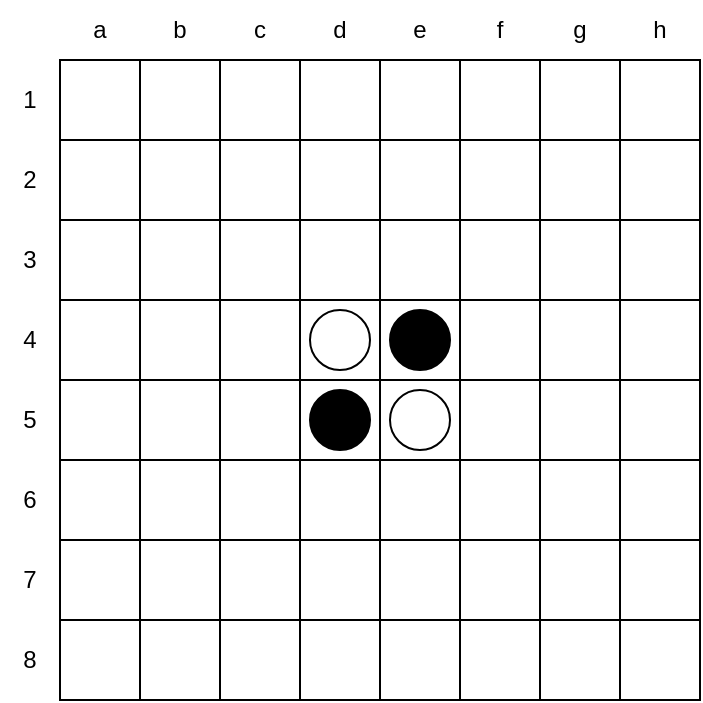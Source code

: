 <mxfile version="16.5.2" type="device"><diagram id="6eYZ95Ioyt_LsSiEXXUj" name="Page-1"><mxGraphModel dx="776" dy="656" grid="1" gridSize="10" guides="1" tooltips="1" connect="1" arrows="1" fold="1" page="1" pageScale="1" pageWidth="400" pageHeight="400" math="0" shadow="0"><root><mxCell id="0"/><mxCell id="1" parent="0"/><mxCell id="vepBkBBheDRc-1dZEvZn-1" value="" style="shape=table;startSize=0;container=1;collapsible=0;childLayout=tableLayout;" vertex="1" parent="1"><mxGeometry x="40" y="40" width="320" height="320" as="geometry"/></mxCell><mxCell id="vepBkBBheDRc-1dZEvZn-2" value="" style="shape=tableRow;horizontal=0;startSize=0;swimlaneHead=0;swimlaneBody=0;top=0;left=0;bottom=0;right=0;collapsible=0;dropTarget=0;fillColor=none;points=[[0,0.5],[1,0.5]];portConstraint=eastwest;" vertex="1" parent="vepBkBBheDRc-1dZEvZn-1"><mxGeometry width="320" height="40" as="geometry"/></mxCell><mxCell id="vepBkBBheDRc-1dZEvZn-3" value="" style="shape=partialRectangle;html=1;whiteSpace=wrap;connectable=0;overflow=hidden;fillColor=none;top=0;left=0;bottom=0;right=0;pointerEvents=1;" vertex="1" parent="vepBkBBheDRc-1dZEvZn-2"><mxGeometry width="40" height="40" as="geometry"><mxRectangle width="40" height="40" as="alternateBounds"/></mxGeometry></mxCell><mxCell id="vepBkBBheDRc-1dZEvZn-4" value="" style="shape=partialRectangle;html=1;whiteSpace=wrap;connectable=0;overflow=hidden;fillColor=none;top=0;left=0;bottom=0;right=0;pointerEvents=1;" vertex="1" parent="vepBkBBheDRc-1dZEvZn-2"><mxGeometry x="40" width="40" height="40" as="geometry"><mxRectangle width="40" height="40" as="alternateBounds"/></mxGeometry></mxCell><mxCell id="vepBkBBheDRc-1dZEvZn-5" value="" style="shape=partialRectangle;html=1;whiteSpace=wrap;connectable=0;overflow=hidden;fillColor=none;top=0;left=0;bottom=0;right=0;pointerEvents=1;" vertex="1" parent="vepBkBBheDRc-1dZEvZn-2"><mxGeometry x="80" width="40" height="40" as="geometry"><mxRectangle width="40" height="40" as="alternateBounds"/></mxGeometry></mxCell><mxCell id="vepBkBBheDRc-1dZEvZn-6" value="" style="shape=partialRectangle;html=1;whiteSpace=wrap;connectable=0;overflow=hidden;fillColor=none;top=0;left=0;bottom=0;right=0;pointerEvents=1;" vertex="1" parent="vepBkBBheDRc-1dZEvZn-2"><mxGeometry x="120" width="40" height="40" as="geometry"><mxRectangle width="40" height="40" as="alternateBounds"/></mxGeometry></mxCell><mxCell id="vepBkBBheDRc-1dZEvZn-7" value="" style="shape=partialRectangle;html=1;whiteSpace=wrap;connectable=0;overflow=hidden;fillColor=none;top=0;left=0;bottom=0;right=0;pointerEvents=1;" vertex="1" parent="vepBkBBheDRc-1dZEvZn-2"><mxGeometry x="160" width="40" height="40" as="geometry"><mxRectangle width="40" height="40" as="alternateBounds"/></mxGeometry></mxCell><mxCell id="vepBkBBheDRc-1dZEvZn-8" value="" style="shape=partialRectangle;html=1;whiteSpace=wrap;connectable=0;overflow=hidden;fillColor=none;top=0;left=0;bottom=0;right=0;pointerEvents=1;" vertex="1" parent="vepBkBBheDRc-1dZEvZn-2"><mxGeometry x="200" width="40" height="40" as="geometry"><mxRectangle width="40" height="40" as="alternateBounds"/></mxGeometry></mxCell><mxCell id="vepBkBBheDRc-1dZEvZn-9" value="" style="shape=partialRectangle;html=1;whiteSpace=wrap;connectable=0;overflow=hidden;fillColor=none;top=0;left=0;bottom=0;right=0;pointerEvents=1;" vertex="1" parent="vepBkBBheDRc-1dZEvZn-2"><mxGeometry x="240" width="40" height="40" as="geometry"><mxRectangle width="40" height="40" as="alternateBounds"/></mxGeometry></mxCell><mxCell id="vepBkBBheDRc-1dZEvZn-10" value="" style="shape=partialRectangle;html=1;whiteSpace=wrap;connectable=0;overflow=hidden;fillColor=none;top=0;left=0;bottom=0;right=0;pointerEvents=1;" vertex="1" parent="vepBkBBheDRc-1dZEvZn-2"><mxGeometry x="280" width="40" height="40" as="geometry"><mxRectangle width="40" height="40" as="alternateBounds"/></mxGeometry></mxCell><mxCell id="vepBkBBheDRc-1dZEvZn-11" value="" style="shape=tableRow;horizontal=0;startSize=0;swimlaneHead=0;swimlaneBody=0;top=0;left=0;bottom=0;right=0;collapsible=0;dropTarget=0;fillColor=none;points=[[0,0.5],[1,0.5]];portConstraint=eastwest;" vertex="1" parent="vepBkBBheDRc-1dZEvZn-1"><mxGeometry y="40" width="320" height="40" as="geometry"/></mxCell><mxCell id="vepBkBBheDRc-1dZEvZn-12" value="" style="shape=partialRectangle;html=1;whiteSpace=wrap;connectable=0;overflow=hidden;fillColor=none;top=0;left=0;bottom=0;right=0;pointerEvents=1;" vertex="1" parent="vepBkBBheDRc-1dZEvZn-11"><mxGeometry width="40" height="40" as="geometry"><mxRectangle width="40" height="40" as="alternateBounds"/></mxGeometry></mxCell><mxCell id="vepBkBBheDRc-1dZEvZn-13" value="" style="shape=partialRectangle;html=1;whiteSpace=wrap;connectable=0;overflow=hidden;fillColor=none;top=0;left=0;bottom=0;right=0;pointerEvents=1;" vertex="1" parent="vepBkBBheDRc-1dZEvZn-11"><mxGeometry x="40" width="40" height="40" as="geometry"><mxRectangle width="40" height="40" as="alternateBounds"/></mxGeometry></mxCell><mxCell id="vepBkBBheDRc-1dZEvZn-14" value="" style="shape=partialRectangle;html=1;whiteSpace=wrap;connectable=0;overflow=hidden;fillColor=none;top=0;left=0;bottom=0;right=0;pointerEvents=1;" vertex="1" parent="vepBkBBheDRc-1dZEvZn-11"><mxGeometry x="80" width="40" height="40" as="geometry"><mxRectangle width="40" height="40" as="alternateBounds"/></mxGeometry></mxCell><mxCell id="vepBkBBheDRc-1dZEvZn-15" value="" style="shape=partialRectangle;html=1;whiteSpace=wrap;connectable=0;overflow=hidden;fillColor=none;top=0;left=0;bottom=0;right=0;pointerEvents=1;" vertex="1" parent="vepBkBBheDRc-1dZEvZn-11"><mxGeometry x="120" width="40" height="40" as="geometry"><mxRectangle width="40" height="40" as="alternateBounds"/></mxGeometry></mxCell><mxCell id="vepBkBBheDRc-1dZEvZn-16" value="" style="shape=partialRectangle;html=1;whiteSpace=wrap;connectable=0;overflow=hidden;fillColor=none;top=0;left=0;bottom=0;right=0;pointerEvents=1;" vertex="1" parent="vepBkBBheDRc-1dZEvZn-11"><mxGeometry x="160" width="40" height="40" as="geometry"><mxRectangle width="40" height="40" as="alternateBounds"/></mxGeometry></mxCell><mxCell id="vepBkBBheDRc-1dZEvZn-17" value="" style="shape=partialRectangle;html=1;whiteSpace=wrap;connectable=0;overflow=hidden;fillColor=none;top=0;left=0;bottom=0;right=0;pointerEvents=1;" vertex="1" parent="vepBkBBheDRc-1dZEvZn-11"><mxGeometry x="200" width="40" height="40" as="geometry"><mxRectangle width="40" height="40" as="alternateBounds"/></mxGeometry></mxCell><mxCell id="vepBkBBheDRc-1dZEvZn-18" value="" style="shape=partialRectangle;html=1;whiteSpace=wrap;connectable=0;overflow=hidden;fillColor=none;top=0;left=0;bottom=0;right=0;pointerEvents=1;" vertex="1" parent="vepBkBBheDRc-1dZEvZn-11"><mxGeometry x="240" width="40" height="40" as="geometry"><mxRectangle width="40" height="40" as="alternateBounds"/></mxGeometry></mxCell><mxCell id="vepBkBBheDRc-1dZEvZn-19" value="" style="shape=partialRectangle;html=1;whiteSpace=wrap;connectable=0;overflow=hidden;fillColor=none;top=0;left=0;bottom=0;right=0;pointerEvents=1;" vertex="1" parent="vepBkBBheDRc-1dZEvZn-11"><mxGeometry x="280" width="40" height="40" as="geometry"><mxRectangle width="40" height="40" as="alternateBounds"/></mxGeometry></mxCell><mxCell id="vepBkBBheDRc-1dZEvZn-20" value="" style="shape=tableRow;horizontal=0;startSize=0;swimlaneHead=0;swimlaneBody=0;top=0;left=0;bottom=0;right=0;collapsible=0;dropTarget=0;fillColor=none;points=[[0,0.5],[1,0.5]];portConstraint=eastwest;" vertex="1" parent="vepBkBBheDRc-1dZEvZn-1"><mxGeometry y="80" width="320" height="40" as="geometry"/></mxCell><mxCell id="vepBkBBheDRc-1dZEvZn-21" value="" style="shape=partialRectangle;html=1;whiteSpace=wrap;connectable=0;overflow=hidden;fillColor=none;top=0;left=0;bottom=0;right=0;pointerEvents=1;" vertex="1" parent="vepBkBBheDRc-1dZEvZn-20"><mxGeometry width="40" height="40" as="geometry"><mxRectangle width="40" height="40" as="alternateBounds"/></mxGeometry></mxCell><mxCell id="vepBkBBheDRc-1dZEvZn-22" value="" style="shape=partialRectangle;html=1;whiteSpace=wrap;connectable=0;overflow=hidden;fillColor=none;top=0;left=0;bottom=0;right=0;pointerEvents=1;" vertex="1" parent="vepBkBBheDRc-1dZEvZn-20"><mxGeometry x="40" width="40" height="40" as="geometry"><mxRectangle width="40" height="40" as="alternateBounds"/></mxGeometry></mxCell><mxCell id="vepBkBBheDRc-1dZEvZn-23" value="" style="shape=partialRectangle;html=1;whiteSpace=wrap;connectable=0;overflow=hidden;fillColor=none;top=0;left=0;bottom=0;right=0;pointerEvents=1;" vertex="1" parent="vepBkBBheDRc-1dZEvZn-20"><mxGeometry x="80" width="40" height="40" as="geometry"><mxRectangle width="40" height="40" as="alternateBounds"/></mxGeometry></mxCell><mxCell id="vepBkBBheDRc-1dZEvZn-24" value="" style="shape=partialRectangle;html=1;whiteSpace=wrap;connectable=0;overflow=hidden;fillColor=none;top=0;left=0;bottom=0;right=0;pointerEvents=1;" vertex="1" parent="vepBkBBheDRc-1dZEvZn-20"><mxGeometry x="120" width="40" height="40" as="geometry"><mxRectangle width="40" height="40" as="alternateBounds"/></mxGeometry></mxCell><mxCell id="vepBkBBheDRc-1dZEvZn-25" value="" style="shape=partialRectangle;html=1;whiteSpace=wrap;connectable=0;overflow=hidden;fillColor=none;top=0;left=0;bottom=0;right=0;pointerEvents=1;" vertex="1" parent="vepBkBBheDRc-1dZEvZn-20"><mxGeometry x="160" width="40" height="40" as="geometry"><mxRectangle width="40" height="40" as="alternateBounds"/></mxGeometry></mxCell><mxCell id="vepBkBBheDRc-1dZEvZn-26" value="" style="shape=partialRectangle;html=1;whiteSpace=wrap;connectable=0;overflow=hidden;fillColor=none;top=0;left=0;bottom=0;right=0;pointerEvents=1;" vertex="1" parent="vepBkBBheDRc-1dZEvZn-20"><mxGeometry x="200" width="40" height="40" as="geometry"><mxRectangle width="40" height="40" as="alternateBounds"/></mxGeometry></mxCell><mxCell id="vepBkBBheDRc-1dZEvZn-27" value="" style="shape=partialRectangle;html=1;whiteSpace=wrap;connectable=0;overflow=hidden;fillColor=none;top=0;left=0;bottom=0;right=0;pointerEvents=1;" vertex="1" parent="vepBkBBheDRc-1dZEvZn-20"><mxGeometry x="240" width="40" height="40" as="geometry"><mxRectangle width="40" height="40" as="alternateBounds"/></mxGeometry></mxCell><mxCell id="vepBkBBheDRc-1dZEvZn-28" value="" style="shape=partialRectangle;html=1;whiteSpace=wrap;connectable=0;overflow=hidden;fillColor=none;top=0;left=0;bottom=0;right=0;pointerEvents=1;" vertex="1" parent="vepBkBBheDRc-1dZEvZn-20"><mxGeometry x="280" width="40" height="40" as="geometry"><mxRectangle width="40" height="40" as="alternateBounds"/></mxGeometry></mxCell><mxCell id="vepBkBBheDRc-1dZEvZn-29" value="" style="shape=tableRow;horizontal=0;startSize=0;swimlaneHead=0;swimlaneBody=0;top=0;left=0;bottom=0;right=0;collapsible=0;dropTarget=0;fillColor=none;points=[[0,0.5],[1,0.5]];portConstraint=eastwest;" vertex="1" parent="vepBkBBheDRc-1dZEvZn-1"><mxGeometry y="120" width="320" height="40" as="geometry"/></mxCell><mxCell id="vepBkBBheDRc-1dZEvZn-30" value="" style="shape=partialRectangle;html=1;whiteSpace=wrap;connectable=0;overflow=hidden;fillColor=none;top=0;left=0;bottom=0;right=0;pointerEvents=1;" vertex="1" parent="vepBkBBheDRc-1dZEvZn-29"><mxGeometry width="40" height="40" as="geometry"><mxRectangle width="40" height="40" as="alternateBounds"/></mxGeometry></mxCell><mxCell id="vepBkBBheDRc-1dZEvZn-31" value="" style="shape=partialRectangle;html=1;whiteSpace=wrap;connectable=0;overflow=hidden;fillColor=none;top=0;left=0;bottom=0;right=0;pointerEvents=1;" vertex="1" parent="vepBkBBheDRc-1dZEvZn-29"><mxGeometry x="40" width="40" height="40" as="geometry"><mxRectangle width="40" height="40" as="alternateBounds"/></mxGeometry></mxCell><mxCell id="vepBkBBheDRc-1dZEvZn-32" value="" style="shape=partialRectangle;html=1;whiteSpace=wrap;connectable=0;overflow=hidden;fillColor=none;top=0;left=0;bottom=0;right=0;pointerEvents=1;" vertex="1" parent="vepBkBBheDRc-1dZEvZn-29"><mxGeometry x="80" width="40" height="40" as="geometry"><mxRectangle width="40" height="40" as="alternateBounds"/></mxGeometry></mxCell><mxCell id="vepBkBBheDRc-1dZEvZn-33" value="" style="shape=partialRectangle;html=1;whiteSpace=wrap;connectable=0;overflow=hidden;fillColor=none;top=0;left=0;bottom=0;right=0;pointerEvents=1;" vertex="1" parent="vepBkBBheDRc-1dZEvZn-29"><mxGeometry x="120" width="40" height="40" as="geometry"><mxRectangle width="40" height="40" as="alternateBounds"/></mxGeometry></mxCell><mxCell id="vepBkBBheDRc-1dZEvZn-34" value="" style="shape=partialRectangle;html=1;whiteSpace=wrap;connectable=0;overflow=hidden;fillColor=none;top=0;left=0;bottom=0;right=0;pointerEvents=1;" vertex="1" parent="vepBkBBheDRc-1dZEvZn-29"><mxGeometry x="160" width="40" height="40" as="geometry"><mxRectangle width="40" height="40" as="alternateBounds"/></mxGeometry></mxCell><mxCell id="vepBkBBheDRc-1dZEvZn-35" value="" style="shape=partialRectangle;html=1;whiteSpace=wrap;connectable=0;overflow=hidden;fillColor=none;top=0;left=0;bottom=0;right=0;pointerEvents=1;" vertex="1" parent="vepBkBBheDRc-1dZEvZn-29"><mxGeometry x="200" width="40" height="40" as="geometry"><mxRectangle width="40" height="40" as="alternateBounds"/></mxGeometry></mxCell><mxCell id="vepBkBBheDRc-1dZEvZn-36" value="" style="shape=partialRectangle;html=1;whiteSpace=wrap;connectable=0;overflow=hidden;fillColor=none;top=0;left=0;bottom=0;right=0;pointerEvents=1;" vertex="1" parent="vepBkBBheDRc-1dZEvZn-29"><mxGeometry x="240" width="40" height="40" as="geometry"><mxRectangle width="40" height="40" as="alternateBounds"/></mxGeometry></mxCell><mxCell id="vepBkBBheDRc-1dZEvZn-37" value="" style="shape=partialRectangle;html=1;whiteSpace=wrap;connectable=0;overflow=hidden;fillColor=none;top=0;left=0;bottom=0;right=0;pointerEvents=1;" vertex="1" parent="vepBkBBheDRc-1dZEvZn-29"><mxGeometry x="280" width="40" height="40" as="geometry"><mxRectangle width="40" height="40" as="alternateBounds"/></mxGeometry></mxCell><mxCell id="vepBkBBheDRc-1dZEvZn-38" value="" style="shape=tableRow;horizontal=0;startSize=0;swimlaneHead=0;swimlaneBody=0;top=0;left=0;bottom=0;right=0;collapsible=0;dropTarget=0;fillColor=none;points=[[0,0.5],[1,0.5]];portConstraint=eastwest;" vertex="1" parent="vepBkBBheDRc-1dZEvZn-1"><mxGeometry y="160" width="320" height="40" as="geometry"/></mxCell><mxCell id="vepBkBBheDRc-1dZEvZn-39" value="" style="shape=partialRectangle;html=1;whiteSpace=wrap;connectable=0;overflow=hidden;fillColor=none;top=0;left=0;bottom=0;right=0;pointerEvents=1;" vertex="1" parent="vepBkBBheDRc-1dZEvZn-38"><mxGeometry width="40" height="40" as="geometry"><mxRectangle width="40" height="40" as="alternateBounds"/></mxGeometry></mxCell><mxCell id="vepBkBBheDRc-1dZEvZn-40" value="" style="shape=partialRectangle;html=1;whiteSpace=wrap;connectable=0;overflow=hidden;fillColor=none;top=0;left=0;bottom=0;right=0;pointerEvents=1;" vertex="1" parent="vepBkBBheDRc-1dZEvZn-38"><mxGeometry x="40" width="40" height="40" as="geometry"><mxRectangle width="40" height="40" as="alternateBounds"/></mxGeometry></mxCell><mxCell id="vepBkBBheDRc-1dZEvZn-41" value="" style="shape=partialRectangle;html=1;whiteSpace=wrap;connectable=0;overflow=hidden;fillColor=none;top=0;left=0;bottom=0;right=0;pointerEvents=1;" vertex="1" parent="vepBkBBheDRc-1dZEvZn-38"><mxGeometry x="80" width="40" height="40" as="geometry"><mxRectangle width="40" height="40" as="alternateBounds"/></mxGeometry></mxCell><mxCell id="vepBkBBheDRc-1dZEvZn-42" value="" style="shape=partialRectangle;html=1;whiteSpace=wrap;connectable=0;overflow=hidden;fillColor=none;top=0;left=0;bottom=0;right=0;pointerEvents=1;" vertex="1" parent="vepBkBBheDRc-1dZEvZn-38"><mxGeometry x="120" width="40" height="40" as="geometry"><mxRectangle width="40" height="40" as="alternateBounds"/></mxGeometry></mxCell><mxCell id="vepBkBBheDRc-1dZEvZn-43" value="" style="shape=partialRectangle;html=1;whiteSpace=wrap;connectable=0;overflow=hidden;fillColor=none;top=0;left=0;bottom=0;right=0;pointerEvents=1;" vertex="1" parent="vepBkBBheDRc-1dZEvZn-38"><mxGeometry x="160" width="40" height="40" as="geometry"><mxRectangle width="40" height="40" as="alternateBounds"/></mxGeometry></mxCell><mxCell id="vepBkBBheDRc-1dZEvZn-44" value="" style="shape=partialRectangle;html=1;whiteSpace=wrap;connectable=0;overflow=hidden;fillColor=none;top=0;left=0;bottom=0;right=0;pointerEvents=1;" vertex="1" parent="vepBkBBheDRc-1dZEvZn-38"><mxGeometry x="200" width="40" height="40" as="geometry"><mxRectangle width="40" height="40" as="alternateBounds"/></mxGeometry></mxCell><mxCell id="vepBkBBheDRc-1dZEvZn-45" value="" style="shape=partialRectangle;html=1;whiteSpace=wrap;connectable=0;overflow=hidden;fillColor=none;top=0;left=0;bottom=0;right=0;pointerEvents=1;" vertex="1" parent="vepBkBBheDRc-1dZEvZn-38"><mxGeometry x="240" width="40" height="40" as="geometry"><mxRectangle width="40" height="40" as="alternateBounds"/></mxGeometry></mxCell><mxCell id="vepBkBBheDRc-1dZEvZn-46" value="" style="shape=partialRectangle;html=1;whiteSpace=wrap;connectable=0;overflow=hidden;fillColor=none;top=0;left=0;bottom=0;right=0;pointerEvents=1;" vertex="1" parent="vepBkBBheDRc-1dZEvZn-38"><mxGeometry x="280" width="40" height="40" as="geometry"><mxRectangle width="40" height="40" as="alternateBounds"/></mxGeometry></mxCell><mxCell id="vepBkBBheDRc-1dZEvZn-47" value="" style="shape=tableRow;horizontal=0;startSize=0;swimlaneHead=0;swimlaneBody=0;top=0;left=0;bottom=0;right=0;collapsible=0;dropTarget=0;fillColor=none;points=[[0,0.5],[1,0.5]];portConstraint=eastwest;" vertex="1" parent="vepBkBBheDRc-1dZEvZn-1"><mxGeometry y="200" width="320" height="40" as="geometry"/></mxCell><mxCell id="vepBkBBheDRc-1dZEvZn-48" value="" style="shape=partialRectangle;html=1;whiteSpace=wrap;connectable=0;overflow=hidden;fillColor=none;top=0;left=0;bottom=0;right=0;pointerEvents=1;" vertex="1" parent="vepBkBBheDRc-1dZEvZn-47"><mxGeometry width="40" height="40" as="geometry"><mxRectangle width="40" height="40" as="alternateBounds"/></mxGeometry></mxCell><mxCell id="vepBkBBheDRc-1dZEvZn-49" value="" style="shape=partialRectangle;html=1;whiteSpace=wrap;connectable=0;overflow=hidden;fillColor=none;top=0;left=0;bottom=0;right=0;pointerEvents=1;" vertex="1" parent="vepBkBBheDRc-1dZEvZn-47"><mxGeometry x="40" width="40" height="40" as="geometry"><mxRectangle width="40" height="40" as="alternateBounds"/></mxGeometry></mxCell><mxCell id="vepBkBBheDRc-1dZEvZn-50" value="" style="shape=partialRectangle;html=1;whiteSpace=wrap;connectable=0;overflow=hidden;fillColor=none;top=0;left=0;bottom=0;right=0;pointerEvents=1;" vertex="1" parent="vepBkBBheDRc-1dZEvZn-47"><mxGeometry x="80" width="40" height="40" as="geometry"><mxRectangle width="40" height="40" as="alternateBounds"/></mxGeometry></mxCell><mxCell id="vepBkBBheDRc-1dZEvZn-51" value="" style="shape=partialRectangle;html=1;whiteSpace=wrap;connectable=0;overflow=hidden;fillColor=none;top=0;left=0;bottom=0;right=0;pointerEvents=1;" vertex="1" parent="vepBkBBheDRc-1dZEvZn-47"><mxGeometry x="120" width="40" height="40" as="geometry"><mxRectangle width="40" height="40" as="alternateBounds"/></mxGeometry></mxCell><mxCell id="vepBkBBheDRc-1dZEvZn-52" value="" style="shape=partialRectangle;html=1;whiteSpace=wrap;connectable=0;overflow=hidden;fillColor=none;top=0;left=0;bottom=0;right=0;pointerEvents=1;" vertex="1" parent="vepBkBBheDRc-1dZEvZn-47"><mxGeometry x="160" width="40" height="40" as="geometry"><mxRectangle width="40" height="40" as="alternateBounds"/></mxGeometry></mxCell><mxCell id="vepBkBBheDRc-1dZEvZn-53" value="" style="shape=partialRectangle;html=1;whiteSpace=wrap;connectable=0;overflow=hidden;fillColor=none;top=0;left=0;bottom=0;right=0;pointerEvents=1;" vertex="1" parent="vepBkBBheDRc-1dZEvZn-47"><mxGeometry x="200" width="40" height="40" as="geometry"><mxRectangle width="40" height="40" as="alternateBounds"/></mxGeometry></mxCell><mxCell id="vepBkBBheDRc-1dZEvZn-54" value="" style="shape=partialRectangle;html=1;whiteSpace=wrap;connectable=0;overflow=hidden;fillColor=none;top=0;left=0;bottom=0;right=0;pointerEvents=1;" vertex="1" parent="vepBkBBheDRc-1dZEvZn-47"><mxGeometry x="240" width="40" height="40" as="geometry"><mxRectangle width="40" height="40" as="alternateBounds"/></mxGeometry></mxCell><mxCell id="vepBkBBheDRc-1dZEvZn-55" value="" style="shape=partialRectangle;html=1;whiteSpace=wrap;connectable=0;overflow=hidden;fillColor=none;top=0;left=0;bottom=0;right=0;pointerEvents=1;" vertex="1" parent="vepBkBBheDRc-1dZEvZn-47"><mxGeometry x="280" width="40" height="40" as="geometry"><mxRectangle width="40" height="40" as="alternateBounds"/></mxGeometry></mxCell><mxCell id="vepBkBBheDRc-1dZEvZn-56" value="" style="shape=tableRow;horizontal=0;startSize=0;swimlaneHead=0;swimlaneBody=0;top=0;left=0;bottom=0;right=0;collapsible=0;dropTarget=0;fillColor=none;points=[[0,0.5],[1,0.5]];portConstraint=eastwest;" vertex="1" parent="vepBkBBheDRc-1dZEvZn-1"><mxGeometry y="240" width="320" height="40" as="geometry"/></mxCell><mxCell id="vepBkBBheDRc-1dZEvZn-57" value="" style="shape=partialRectangle;html=1;whiteSpace=wrap;connectable=0;overflow=hidden;fillColor=none;top=0;left=0;bottom=0;right=0;pointerEvents=1;" vertex="1" parent="vepBkBBheDRc-1dZEvZn-56"><mxGeometry width="40" height="40" as="geometry"><mxRectangle width="40" height="40" as="alternateBounds"/></mxGeometry></mxCell><mxCell id="vepBkBBheDRc-1dZEvZn-58" value="" style="shape=partialRectangle;html=1;whiteSpace=wrap;connectable=0;overflow=hidden;fillColor=none;top=0;left=0;bottom=0;right=0;pointerEvents=1;" vertex="1" parent="vepBkBBheDRc-1dZEvZn-56"><mxGeometry x="40" width="40" height="40" as="geometry"><mxRectangle width="40" height="40" as="alternateBounds"/></mxGeometry></mxCell><mxCell id="vepBkBBheDRc-1dZEvZn-59" value="" style="shape=partialRectangle;html=1;whiteSpace=wrap;connectable=0;overflow=hidden;fillColor=none;top=0;left=0;bottom=0;right=0;pointerEvents=1;" vertex="1" parent="vepBkBBheDRc-1dZEvZn-56"><mxGeometry x="80" width="40" height="40" as="geometry"><mxRectangle width="40" height="40" as="alternateBounds"/></mxGeometry></mxCell><mxCell id="vepBkBBheDRc-1dZEvZn-60" value="" style="shape=partialRectangle;html=1;whiteSpace=wrap;connectable=0;overflow=hidden;fillColor=none;top=0;left=0;bottom=0;right=0;pointerEvents=1;" vertex="1" parent="vepBkBBheDRc-1dZEvZn-56"><mxGeometry x="120" width="40" height="40" as="geometry"><mxRectangle width="40" height="40" as="alternateBounds"/></mxGeometry></mxCell><mxCell id="vepBkBBheDRc-1dZEvZn-61" value="" style="shape=partialRectangle;html=1;whiteSpace=wrap;connectable=0;overflow=hidden;fillColor=none;top=0;left=0;bottom=0;right=0;pointerEvents=1;" vertex="1" parent="vepBkBBheDRc-1dZEvZn-56"><mxGeometry x="160" width="40" height="40" as="geometry"><mxRectangle width="40" height="40" as="alternateBounds"/></mxGeometry></mxCell><mxCell id="vepBkBBheDRc-1dZEvZn-62" value="" style="shape=partialRectangle;html=1;whiteSpace=wrap;connectable=0;overflow=hidden;fillColor=none;top=0;left=0;bottom=0;right=0;pointerEvents=1;" vertex="1" parent="vepBkBBheDRc-1dZEvZn-56"><mxGeometry x="200" width="40" height="40" as="geometry"><mxRectangle width="40" height="40" as="alternateBounds"/></mxGeometry></mxCell><mxCell id="vepBkBBheDRc-1dZEvZn-63" value="" style="shape=partialRectangle;html=1;whiteSpace=wrap;connectable=0;overflow=hidden;fillColor=none;top=0;left=0;bottom=0;right=0;pointerEvents=1;" vertex="1" parent="vepBkBBheDRc-1dZEvZn-56"><mxGeometry x="240" width="40" height="40" as="geometry"><mxRectangle width="40" height="40" as="alternateBounds"/></mxGeometry></mxCell><mxCell id="vepBkBBheDRc-1dZEvZn-64" value="" style="shape=partialRectangle;html=1;whiteSpace=wrap;connectable=0;overflow=hidden;fillColor=none;top=0;left=0;bottom=0;right=0;pointerEvents=1;" vertex="1" parent="vepBkBBheDRc-1dZEvZn-56"><mxGeometry x="280" width="40" height="40" as="geometry"><mxRectangle width="40" height="40" as="alternateBounds"/></mxGeometry></mxCell><mxCell id="vepBkBBheDRc-1dZEvZn-65" value="" style="shape=tableRow;horizontal=0;startSize=0;swimlaneHead=0;swimlaneBody=0;top=0;left=0;bottom=0;right=0;collapsible=0;dropTarget=0;fillColor=none;points=[[0,0.5],[1,0.5]];portConstraint=eastwest;" vertex="1" parent="vepBkBBheDRc-1dZEvZn-1"><mxGeometry y="280" width="320" height="40" as="geometry"/></mxCell><mxCell id="vepBkBBheDRc-1dZEvZn-66" value="" style="shape=partialRectangle;html=1;whiteSpace=wrap;connectable=0;overflow=hidden;fillColor=none;top=0;left=0;bottom=0;right=0;pointerEvents=1;" vertex="1" parent="vepBkBBheDRc-1dZEvZn-65"><mxGeometry width="40" height="40" as="geometry"><mxRectangle width="40" height="40" as="alternateBounds"/></mxGeometry></mxCell><mxCell id="vepBkBBheDRc-1dZEvZn-67" value="" style="shape=partialRectangle;html=1;whiteSpace=wrap;connectable=0;overflow=hidden;fillColor=none;top=0;left=0;bottom=0;right=0;pointerEvents=1;" vertex="1" parent="vepBkBBheDRc-1dZEvZn-65"><mxGeometry x="40" width="40" height="40" as="geometry"><mxRectangle width="40" height="40" as="alternateBounds"/></mxGeometry></mxCell><mxCell id="vepBkBBheDRc-1dZEvZn-68" value="" style="shape=partialRectangle;html=1;whiteSpace=wrap;connectable=0;overflow=hidden;fillColor=none;top=0;left=0;bottom=0;right=0;pointerEvents=1;" vertex="1" parent="vepBkBBheDRc-1dZEvZn-65"><mxGeometry x="80" width="40" height="40" as="geometry"><mxRectangle width="40" height="40" as="alternateBounds"/></mxGeometry></mxCell><mxCell id="vepBkBBheDRc-1dZEvZn-69" value="" style="shape=partialRectangle;html=1;whiteSpace=wrap;connectable=0;overflow=hidden;fillColor=none;top=0;left=0;bottom=0;right=0;pointerEvents=1;" vertex="1" parent="vepBkBBheDRc-1dZEvZn-65"><mxGeometry x="120" width="40" height="40" as="geometry"><mxRectangle width="40" height="40" as="alternateBounds"/></mxGeometry></mxCell><mxCell id="vepBkBBheDRc-1dZEvZn-70" value="" style="shape=partialRectangle;html=1;whiteSpace=wrap;connectable=0;overflow=hidden;fillColor=none;top=0;left=0;bottom=0;right=0;pointerEvents=1;" vertex="1" parent="vepBkBBheDRc-1dZEvZn-65"><mxGeometry x="160" width="40" height="40" as="geometry"><mxRectangle width="40" height="40" as="alternateBounds"/></mxGeometry></mxCell><mxCell id="vepBkBBheDRc-1dZEvZn-71" value="" style="shape=partialRectangle;html=1;whiteSpace=wrap;connectable=0;overflow=hidden;fillColor=none;top=0;left=0;bottom=0;right=0;pointerEvents=1;" vertex="1" parent="vepBkBBheDRc-1dZEvZn-65"><mxGeometry x="200" width="40" height="40" as="geometry"><mxRectangle width="40" height="40" as="alternateBounds"/></mxGeometry></mxCell><mxCell id="vepBkBBheDRc-1dZEvZn-72" value="" style="shape=partialRectangle;html=1;whiteSpace=wrap;connectable=0;overflow=hidden;fillColor=none;top=0;left=0;bottom=0;right=0;pointerEvents=1;" vertex="1" parent="vepBkBBheDRc-1dZEvZn-65"><mxGeometry x="240" width="40" height="40" as="geometry"><mxRectangle width="40" height="40" as="alternateBounds"/></mxGeometry></mxCell><mxCell id="vepBkBBheDRc-1dZEvZn-73" value="" style="shape=partialRectangle;html=1;whiteSpace=wrap;connectable=0;overflow=hidden;fillColor=none;top=0;left=0;bottom=0;right=0;pointerEvents=1;" vertex="1" parent="vepBkBBheDRc-1dZEvZn-65"><mxGeometry x="280" width="40" height="40" as="geometry"><mxRectangle width="40" height="40" as="alternateBounds"/></mxGeometry></mxCell><mxCell id="vepBkBBheDRc-1dZEvZn-74" value="a" style="text;html=1;strokeColor=none;fillColor=none;align=center;verticalAlign=middle;whiteSpace=wrap;rounded=0;" vertex="1" parent="1"><mxGeometry x="40" y="10" width="40" height="30" as="geometry"/></mxCell><mxCell id="vepBkBBheDRc-1dZEvZn-75" value="b" style="text;html=1;strokeColor=none;fillColor=none;align=center;verticalAlign=middle;whiteSpace=wrap;rounded=0;" vertex="1" parent="1"><mxGeometry x="80" y="10" width="40" height="30" as="geometry"/></mxCell><mxCell id="vepBkBBheDRc-1dZEvZn-76" value="c" style="text;html=1;strokeColor=none;fillColor=none;align=center;verticalAlign=middle;whiteSpace=wrap;rounded=0;" vertex="1" parent="1"><mxGeometry x="120" y="10" width="40" height="30" as="geometry"/></mxCell><mxCell id="vepBkBBheDRc-1dZEvZn-77" value="d" style="text;html=1;strokeColor=none;fillColor=none;align=center;verticalAlign=middle;whiteSpace=wrap;rounded=0;" vertex="1" parent="1"><mxGeometry x="160" y="10" width="40" height="30" as="geometry"/></mxCell><mxCell id="vepBkBBheDRc-1dZEvZn-78" value="e" style="text;html=1;strokeColor=none;fillColor=none;align=center;verticalAlign=middle;whiteSpace=wrap;rounded=0;" vertex="1" parent="1"><mxGeometry x="200" y="10" width="40" height="30" as="geometry"/></mxCell><mxCell id="vepBkBBheDRc-1dZEvZn-79" value="f" style="text;html=1;strokeColor=none;fillColor=none;align=center;verticalAlign=middle;whiteSpace=wrap;rounded=0;" vertex="1" parent="1"><mxGeometry x="240" y="10" width="40" height="30" as="geometry"/></mxCell><mxCell id="vepBkBBheDRc-1dZEvZn-80" value="g" style="text;html=1;strokeColor=none;fillColor=none;align=center;verticalAlign=middle;whiteSpace=wrap;rounded=0;" vertex="1" parent="1"><mxGeometry x="280" y="10" width="40" height="30" as="geometry"/></mxCell><mxCell id="vepBkBBheDRc-1dZEvZn-81" value="h" style="text;html=1;strokeColor=none;fillColor=none;align=center;verticalAlign=middle;whiteSpace=wrap;rounded=0;" vertex="1" parent="1"><mxGeometry x="320" y="10" width="40" height="30" as="geometry"/></mxCell><mxCell id="vepBkBBheDRc-1dZEvZn-82" value="1" style="text;html=1;strokeColor=none;fillColor=none;align=center;verticalAlign=middle;whiteSpace=wrap;rounded=0;" vertex="1" parent="1"><mxGeometry x="10" y="40" width="30" height="40" as="geometry"/></mxCell><mxCell id="vepBkBBheDRc-1dZEvZn-83" value="2" style="text;html=1;strokeColor=none;fillColor=none;align=center;verticalAlign=middle;whiteSpace=wrap;rounded=0;" vertex="1" parent="1"><mxGeometry x="10" y="80" width="30" height="40" as="geometry"/></mxCell><mxCell id="vepBkBBheDRc-1dZEvZn-84" value="3" style="text;html=1;strokeColor=none;fillColor=none;align=center;verticalAlign=middle;whiteSpace=wrap;rounded=0;" vertex="1" parent="1"><mxGeometry x="10" y="120" width="30" height="40" as="geometry"/></mxCell><mxCell id="vepBkBBheDRc-1dZEvZn-85" value="4" style="text;html=1;strokeColor=none;fillColor=none;align=center;verticalAlign=middle;whiteSpace=wrap;rounded=0;" vertex="1" parent="1"><mxGeometry x="10" y="160" width="30" height="40" as="geometry"/></mxCell><mxCell id="vepBkBBheDRc-1dZEvZn-86" value="5" style="text;html=1;strokeColor=none;fillColor=none;align=center;verticalAlign=middle;whiteSpace=wrap;rounded=0;" vertex="1" parent="1"><mxGeometry x="10" y="200" width="30" height="40" as="geometry"/></mxCell><mxCell id="vepBkBBheDRc-1dZEvZn-87" value="6" style="text;html=1;strokeColor=none;fillColor=none;align=center;verticalAlign=middle;whiteSpace=wrap;rounded=0;" vertex="1" parent="1"><mxGeometry x="10" y="240" width="30" height="40" as="geometry"/></mxCell><mxCell id="vepBkBBheDRc-1dZEvZn-88" value="7" style="text;html=1;strokeColor=none;fillColor=none;align=center;verticalAlign=middle;whiteSpace=wrap;rounded=0;" vertex="1" parent="1"><mxGeometry x="10" y="280" width="30" height="40" as="geometry"/></mxCell><mxCell id="vepBkBBheDRc-1dZEvZn-89" value="8" style="text;html=1;strokeColor=none;fillColor=none;align=center;verticalAlign=middle;whiteSpace=wrap;rounded=0;" vertex="1" parent="1"><mxGeometry x="10" y="320" width="30" height="40" as="geometry"/></mxCell><mxCell id="vepBkBBheDRc-1dZEvZn-90" value="" style="ellipse;whiteSpace=wrap;html=1;aspect=fixed;" vertex="1" parent="1"><mxGeometry x="165" y="165" width="30" height="30" as="geometry"/></mxCell><mxCell id="vepBkBBheDRc-1dZEvZn-91" value="" style="ellipse;whiteSpace=wrap;html=1;aspect=fixed;" vertex="1" parent="1"><mxGeometry x="205" y="205" width="30" height="30" as="geometry"/></mxCell><mxCell id="vepBkBBheDRc-1dZEvZn-92" value="" style="ellipse;whiteSpace=wrap;html=1;aspect=fixed;fillColor=#000000;" vertex="1" parent="1"><mxGeometry x="205" y="165" width="30" height="30" as="geometry"/></mxCell><mxCell id="vepBkBBheDRc-1dZEvZn-93" value="" style="ellipse;whiteSpace=wrap;html=1;aspect=fixed;direction=south;fillColor=#000000;" vertex="1" parent="1"><mxGeometry x="165" y="205" width="30" height="30" as="geometry"/></mxCell></root></mxGraphModel></diagram></mxfile>